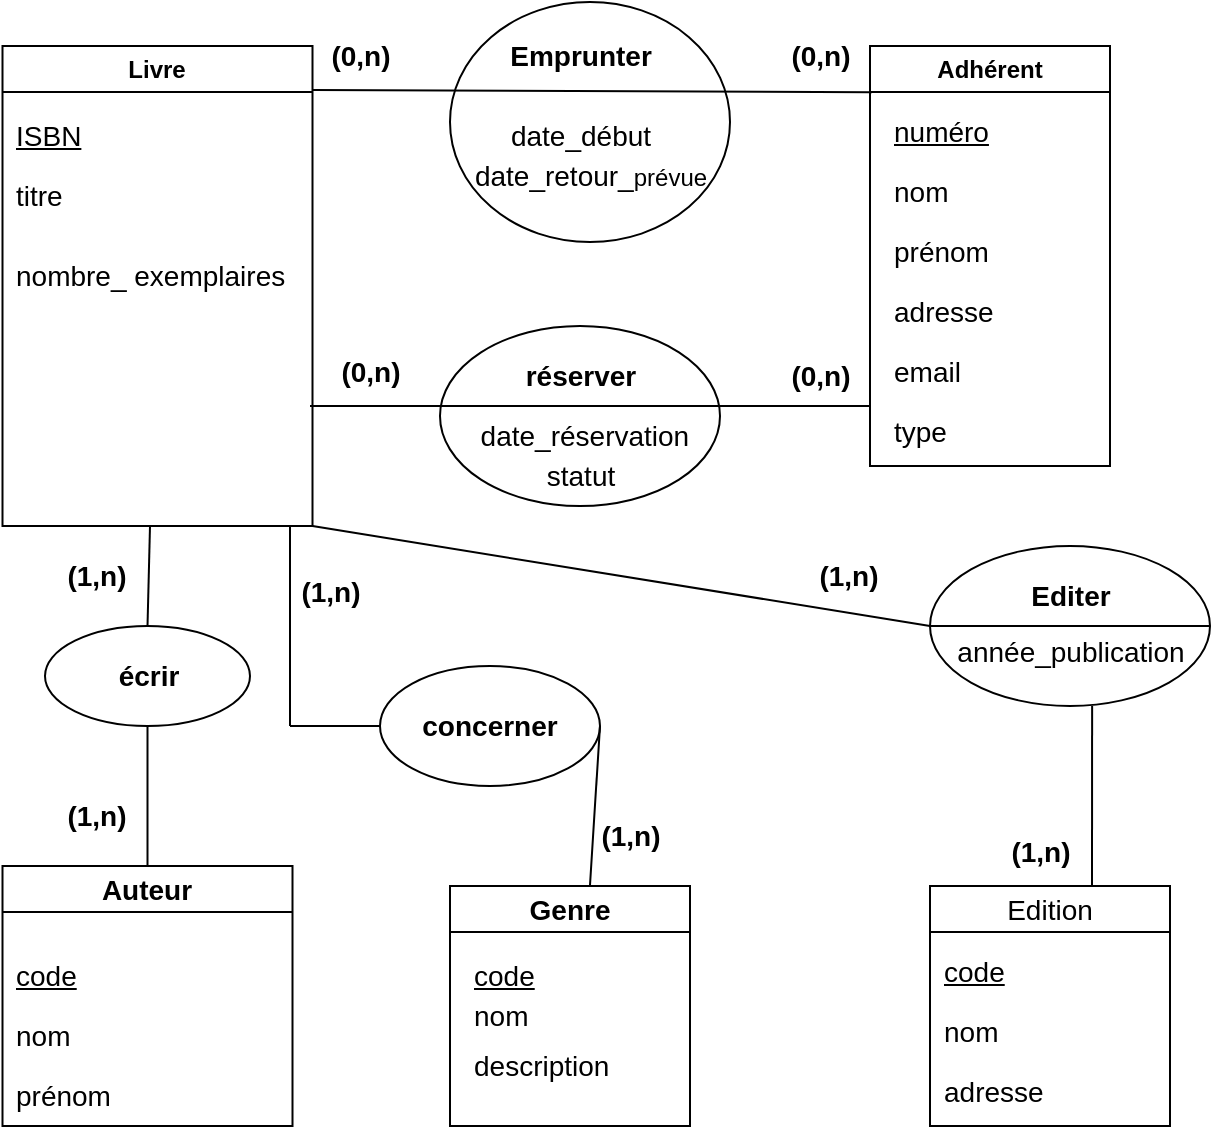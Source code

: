 <mxfile version="28.2.0">
  <diagram name="Page-1" id="H3eBibEbLKbmrt75WjiY">
    <mxGraphModel dx="786" dy="425" grid="1" gridSize="10" guides="1" tooltips="1" connect="1" arrows="1" fold="1" page="1" pageScale="1" pageWidth="827" pageHeight="1169" math="0" shadow="0">
      <root>
        <mxCell id="0" />
        <mxCell id="1" parent="0" />
        <mxCell id="hZAp_NnM1Y1J12ZBTNoi-24" value="Livre" style="swimlane;whiteSpace=wrap;html=1;align=center;labelBackgroundColor=none;rounded=0;" parent="1" vertex="1">
          <mxGeometry x="16.25" y="60" width="155" height="240" as="geometry" />
        </mxCell>
        <mxCell id="hZAp_NnM1Y1J12ZBTNoi-26" value="&lt;u style=&quot;text-wrap-mode: wrap;&quot;&gt;&lt;font style=&quot;font-size: 14px;&quot;&gt;ISBN&lt;/font&gt;&lt;/u&gt;" style="text;html=1;align=left;verticalAlign=middle;resizable=0;points=[];autosize=1;strokeColor=none;fillColor=none;labelBackgroundColor=none;rounded=0;" parent="hZAp_NnM1Y1J12ZBTNoi-24" vertex="1">
          <mxGeometry x="5" y="30" width="60" height="30" as="geometry" />
        </mxCell>
        <mxCell id="hZAp_NnM1Y1J12ZBTNoi-27" value="&lt;span style=&quot;text-wrap-mode: wrap;&quot;&gt;&lt;font style=&quot;font-size: 14px;&quot;&gt;titre&lt;/font&gt;&lt;/span&gt;" style="text;html=1;align=left;verticalAlign=middle;resizable=0;points=[];autosize=1;strokeColor=none;fillColor=none;labelBackgroundColor=none;rounded=0;" parent="hZAp_NnM1Y1J12ZBTNoi-24" vertex="1">
          <mxGeometry x="5" y="60" width="50" height="30" as="geometry" />
        </mxCell>
        <mxCell id="hZAp_NnM1Y1J12ZBTNoi-98" value="&lt;span data-end=&quot;232&quot; data-start=&quot;215&quot;&gt;&lt;font style=&quot;font-size: 14px;&quot;&gt;nombre_ exemplaires&lt;/font&gt;&lt;/span&gt;" style="text;html=1;align=left;verticalAlign=middle;resizable=0;points=[];autosize=1;strokeColor=none;fillColor=none;" parent="hZAp_NnM1Y1J12ZBTNoi-24" vertex="1">
          <mxGeometry x="5" y="100" width="160" height="30" as="geometry" />
        </mxCell>
        <mxCell id="hZAp_NnM1Y1J12ZBTNoi-30" value="Adhérent" style="swimlane;whiteSpace=wrap;html=1;labelBackgroundColor=none;rounded=0;" parent="1" vertex="1">
          <mxGeometry x="450" y="60" width="120" height="210" as="geometry" />
        </mxCell>
        <mxCell id="hZAp_NnM1Y1J12ZBTNoi-31" value="&lt;u&gt;&lt;font style=&quot;font-size: 14px;&quot;&gt;numéro&lt;/font&gt;&lt;/u&gt;" style="text;html=1;align=left;verticalAlign=middle;resizable=0;points=[];autosize=1;strokeColor=none;fillColor=none;labelBackgroundColor=none;rounded=0;" parent="hZAp_NnM1Y1J12ZBTNoi-30" vertex="1">
          <mxGeometry x="10" y="28" width="70" height="30" as="geometry" />
        </mxCell>
        <mxCell id="hZAp_NnM1Y1J12ZBTNoi-32" value="&lt;font style=&quot;font-size: 14px;&quot;&gt;nom&lt;/font&gt;" style="text;html=1;align=left;verticalAlign=middle;resizable=0;points=[];autosize=1;strokeColor=none;fillColor=none;labelBackgroundColor=none;rounded=0;" parent="hZAp_NnM1Y1J12ZBTNoi-30" vertex="1">
          <mxGeometry x="10" y="58" width="50" height="30" as="geometry" />
        </mxCell>
        <mxCell id="hZAp_NnM1Y1J12ZBTNoi-33" value="&lt;font style=&quot;font-size: 14px;&quot;&gt;prénom&lt;/font&gt;" style="text;html=1;align=left;verticalAlign=middle;resizable=0;points=[];autosize=1;strokeColor=none;fillColor=none;labelBackgroundColor=none;rounded=0;" parent="hZAp_NnM1Y1J12ZBTNoi-30" vertex="1">
          <mxGeometry x="10" y="88" width="70" height="30" as="geometry" />
        </mxCell>
        <mxCell id="hZAp_NnM1Y1J12ZBTNoi-34" value="&lt;font style=&quot;font-size: 14px;&quot;&gt;adresse&lt;/font&gt;" style="text;html=1;align=left;verticalAlign=middle;resizable=0;points=[];autosize=1;strokeColor=none;fillColor=none;labelBackgroundColor=none;rounded=0;" parent="hZAp_NnM1Y1J12ZBTNoi-30" vertex="1">
          <mxGeometry x="10" y="118" width="70" height="30" as="geometry" />
        </mxCell>
        <mxCell id="hZAp_NnM1Y1J12ZBTNoi-35" value="&lt;font style=&quot;font-size: 14px;&quot;&gt;email&lt;/font&gt;" style="text;html=1;align=left;verticalAlign=middle;resizable=0;points=[];autosize=1;strokeColor=none;fillColor=none;labelBackgroundColor=none;rounded=0;" parent="hZAp_NnM1Y1J12ZBTNoi-30" vertex="1">
          <mxGeometry x="10" y="148" width="60" height="30" as="geometry" />
        </mxCell>
        <mxCell id="hZAp_NnM1Y1J12ZBTNoi-36" value="&lt;font style=&quot;font-size: 14px;&quot;&gt;type&lt;/font&gt;" style="text;html=1;align=left;verticalAlign=middle;resizable=0;points=[];autosize=1;strokeColor=none;fillColor=none;labelBackgroundColor=none;rounded=0;" parent="hZAp_NnM1Y1J12ZBTNoi-30" vertex="1">
          <mxGeometry x="10" y="178" width="50" height="30" as="geometry" />
        </mxCell>
        <mxCell id="hZAp_NnM1Y1J12ZBTNoi-48" value="&lt;h3&gt;&lt;br&gt;&lt;/h3&gt;" style="ellipse;whiteSpace=wrap;html=1;align=center;fontStyle=2;labelPosition=center;verticalLabelPosition=middle;verticalAlign=middle;" parent="1" vertex="1">
          <mxGeometry x="240" y="38" width="140" height="120" as="geometry" />
        </mxCell>
        <mxCell id="hZAp_NnM1Y1J12ZBTNoi-61" value="" style="endArrow=none;html=1;exitX=0.02;exitY=1.067;exitDx=0;exitDy=0;exitPerimeter=0;entryX=0.008;entryY=0.11;entryDx=0;entryDy=0;entryPerimeter=0;" parent="1" source="hZAp_NnM1Y1J12ZBTNoi-67" target="hZAp_NnM1Y1J12ZBTNoi-30" edge="1">
          <mxGeometry width="50" height="50" relative="1" as="geometry">
            <mxPoint x="160" y="70" as="sourcePoint" />
            <mxPoint x="260" y="63" as="targetPoint" />
          </mxGeometry>
        </mxCell>
        <mxCell id="hZAp_NnM1Y1J12ZBTNoi-67" value="&lt;font style=&quot;font-size: 14px;&quot;&gt;&lt;b&gt;(0,n)&lt;/b&gt;&lt;/font&gt;" style="text;html=1;align=center;verticalAlign=middle;resizable=0;points=[];autosize=1;strokeColor=none;fillColor=none;" parent="1" vertex="1">
          <mxGeometry x="170" y="50" width="50" height="30" as="geometry" />
        </mxCell>
        <mxCell id="hZAp_NnM1Y1J12ZBTNoi-68" value="&lt;font style=&quot;font-size: 14px;&quot;&gt;&lt;b&gt;(0,n)&lt;/b&gt;&lt;/font&gt;" style="text;html=1;align=center;verticalAlign=middle;resizable=0;points=[];autosize=1;strokeColor=none;fillColor=none;" parent="1" vertex="1">
          <mxGeometry x="400" y="50" width="50" height="30" as="geometry" />
        </mxCell>
        <mxCell id="hZAp_NnM1Y1J12ZBTNoi-69" value="" style="ellipse;whiteSpace=wrap;html=1;" parent="1" vertex="1">
          <mxGeometry x="235" y="200" width="140" height="90" as="geometry" />
        </mxCell>
        <mxCell id="hZAp_NnM1Y1J12ZBTNoi-79" value="&lt;b style=&quot;font-size: 14px;&quot;&gt;(0,n)&lt;/b&gt;" style="text;html=1;align=center;verticalAlign=middle;resizable=0;points=[];autosize=1;strokeColor=none;fillColor=none;" parent="1" vertex="1">
          <mxGeometry x="400" y="210" width="50" height="30" as="geometry" />
        </mxCell>
        <mxCell id="hZAp_NnM1Y1J12ZBTNoi-85" value="&lt;b&gt;&lt;font style=&quot;font-size: 14px;&quot;&gt;Emprunter&lt;/font&gt;&lt;/b&gt;" style="text;html=1;align=center;verticalAlign=middle;resizable=0;points=[];autosize=1;strokeColor=none;fillColor=none;" parent="1" vertex="1">
          <mxGeometry x="260" y="50" width="90" height="30" as="geometry" />
        </mxCell>
        <mxCell id="hZAp_NnM1Y1J12ZBTNoi-86" value="&lt;font style=&quot;font-size: 14px;&quot;&gt;date_début&lt;/font&gt;" style="text;html=1;align=center;verticalAlign=middle;resizable=0;points=[];autosize=1;strokeColor=none;fillColor=none;" parent="1" vertex="1">
          <mxGeometry x="260" y="90" width="90" height="30" as="geometry" />
        </mxCell>
        <mxCell id="hZAp_NnM1Y1J12ZBTNoi-88" value="&lt;span style=&quot;text-align: left;&quot;&gt;&lt;font style=&quot;font-size: 14px;&quot;&gt;date_retour_&lt;/font&gt;&lt;/span&gt;prévue" style="text;html=1;align=center;verticalAlign=middle;resizable=0;points=[];autosize=1;strokeColor=none;fillColor=none;" parent="1" vertex="1">
          <mxGeometry x="240" y="110" width="140" height="30" as="geometry" />
        </mxCell>
        <mxCell id="hZAp_NnM1Y1J12ZBTNoi-89" value="" style="endArrow=none;html=1;rounded=0;" parent="1" edge="1">
          <mxGeometry width="50" height="50" relative="1" as="geometry">
            <mxPoint x="170" y="240" as="sourcePoint" />
            <mxPoint x="450" y="240" as="targetPoint" />
          </mxGeometry>
        </mxCell>
        <mxCell id="hZAp_NnM1Y1J12ZBTNoi-92" value="&lt;b style=&quot;font-size: 14px; text-wrap-mode: wrap;&quot;&gt;réserver&lt;/b&gt;" style="text;html=1;align=center;verticalAlign=middle;resizable=0;points=[];autosize=1;strokeColor=none;fillColor=none;" parent="1" vertex="1">
          <mxGeometry x="265" y="210" width="80" height="30" as="geometry" />
        </mxCell>
        <mxCell id="hZAp_NnM1Y1J12ZBTNoi-93" value="&lt;font style=&quot;font-size: 14px;&quot;&gt;&amp;nbsp;date_réservation&lt;/font&gt;" style="text;html=1;align=center;verticalAlign=middle;resizable=0;points=[];autosize=1;strokeColor=none;fillColor=none;" parent="1" vertex="1">
          <mxGeometry x="240" y="240" width="130" height="30" as="geometry" />
        </mxCell>
        <mxCell id="hZAp_NnM1Y1J12ZBTNoi-94" value="&lt;font style=&quot;font-size: 14px;&quot;&gt;statut&lt;/font&gt;" style="text;html=1;align=center;verticalAlign=middle;resizable=0;points=[];autosize=1;strokeColor=none;fillColor=none;" parent="1" vertex="1">
          <mxGeometry x="275" y="260" width="60" height="30" as="geometry" />
        </mxCell>
        <mxCell id="hZAp_NnM1Y1J12ZBTNoi-99" value="&lt;b style=&quot;font-size: 14px;&quot;&gt;(0,n)&lt;/b&gt;" style="text;html=1;align=center;verticalAlign=middle;resizable=0;points=[];autosize=1;strokeColor=none;fillColor=none;" parent="1" vertex="1">
          <mxGeometry x="175" y="208" width="50" height="30" as="geometry" />
        </mxCell>
        <mxCell id="hZAp_NnM1Y1J12ZBTNoi-100" value="Auteur" style="swimlane;whiteSpace=wrap;html=1;fontSize=14;" parent="1" vertex="1">
          <mxGeometry x="16.25" y="470" width="145" height="130" as="geometry" />
        </mxCell>
        <mxCell id="hZAp_NnM1Y1J12ZBTNoi-101" value="&lt;u&gt;&lt;font style=&quot;font-size: 14px;&quot;&gt;code&lt;/font&gt;&lt;/u&gt;" style="text;html=1;align=left;verticalAlign=middle;resizable=0;points=[];autosize=1;strokeColor=none;fillColor=none;" parent="hZAp_NnM1Y1J12ZBTNoi-100" vertex="1">
          <mxGeometry x="5" y="40" width="50" height="30" as="geometry" />
        </mxCell>
        <mxCell id="hZAp_NnM1Y1J12ZBTNoi-102" value="&lt;font style=&quot;font-size: 14px;&quot;&gt;nom&lt;/font&gt;" style="text;html=1;align=left;verticalAlign=middle;resizable=0;points=[];autosize=1;strokeColor=none;fillColor=none;" parent="hZAp_NnM1Y1J12ZBTNoi-100" vertex="1">
          <mxGeometry x="5" y="70" width="50" height="30" as="geometry" />
        </mxCell>
        <mxCell id="hZAp_NnM1Y1J12ZBTNoi-107" value="&lt;font style=&quot;font-size: 14px;&quot;&gt;prénom&lt;/font&gt;" style="text;html=1;align=left;verticalAlign=middle;resizable=0;points=[];autosize=1;strokeColor=none;fillColor=none;" parent="hZAp_NnM1Y1J12ZBTNoi-100" vertex="1">
          <mxGeometry x="5" y="100" width="70" height="30" as="geometry" />
        </mxCell>
        <mxCell id="hZAp_NnM1Y1J12ZBTNoi-108" value="&lt;font style=&quot;font-size: 14px;&quot;&gt;&lt;b&gt;écrir&lt;/b&gt;&lt;/font&gt;" style="ellipse;whiteSpace=wrap;html=1;" parent="1" vertex="1">
          <mxGeometry x="37.5" y="350" width="102.5" height="50" as="geometry" />
        </mxCell>
        <mxCell id="hZAp_NnM1Y1J12ZBTNoi-109" value="" style="endArrow=none;html=1;rounded=0;exitX=0.5;exitY=0;exitDx=0;exitDy=0;" parent="1" source="hZAp_NnM1Y1J12ZBTNoi-108" edge="1">
          <mxGeometry width="50" height="50" relative="1" as="geometry">
            <mxPoint x="390" y="400" as="sourcePoint" />
            <mxPoint x="90" y="300" as="targetPoint" />
          </mxGeometry>
        </mxCell>
        <mxCell id="hZAp_NnM1Y1J12ZBTNoi-110" value="" style="endArrow=none;html=1;rounded=0;exitX=0.5;exitY=0;exitDx=0;exitDy=0;entryX=0.5;entryY=1;entryDx=0;entryDy=0;" parent="1" source="hZAp_NnM1Y1J12ZBTNoi-100" target="hZAp_NnM1Y1J12ZBTNoi-108" edge="1">
          <mxGeometry width="50" height="50" relative="1" as="geometry">
            <mxPoint x="390" y="400" as="sourcePoint" />
            <mxPoint x="440" y="350" as="targetPoint" />
          </mxGeometry>
        </mxCell>
        <mxCell id="hZAp_NnM1Y1J12ZBTNoi-111" value="&lt;b style=&quot;font-size: 14px;&quot;&gt;(1,n)&lt;/b&gt;" style="text;html=1;align=center;verticalAlign=middle;resizable=0;points=[];autosize=1;strokeColor=none;fillColor=none;" parent="1" vertex="1">
          <mxGeometry x="37.5" y="310" width="50" height="30" as="geometry" />
        </mxCell>
        <mxCell id="hZAp_NnM1Y1J12ZBTNoi-112" value="&lt;b style=&quot;font-size: 14px;&quot;&gt;(1,n)&lt;/b&gt;" style="text;html=1;align=center;verticalAlign=middle;resizable=0;points=[];autosize=1;strokeColor=none;fillColor=none;" parent="1" vertex="1">
          <mxGeometry x="37.5" y="430" width="50" height="30" as="geometry" />
        </mxCell>
        <mxCell id="hZAp_NnM1Y1J12ZBTNoi-114" value="&lt;font style=&quot;font-size: 14px;&quot;&gt;Genre&lt;/font&gt;" style="swimlane;whiteSpace=wrap;html=1;" parent="1" vertex="1">
          <mxGeometry x="240" y="480" width="120" height="120" as="geometry" />
        </mxCell>
        <mxCell id="hZAp_NnM1Y1J12ZBTNoi-115" value="&lt;u&gt;&lt;font style=&quot;font-size: 14px;&quot;&gt;code&lt;/font&gt;&lt;/u&gt;" style="text;html=1;align=left;verticalAlign=middle;resizable=0;points=[];autosize=1;strokeColor=none;fillColor=none;" parent="hZAp_NnM1Y1J12ZBTNoi-114" vertex="1">
          <mxGeometry x="10" y="30" width="50" height="30" as="geometry" />
        </mxCell>
        <mxCell id="hZAp_NnM1Y1J12ZBTNoi-116" value="&lt;font style=&quot;font-size: 14px;&quot;&gt;nom&lt;/font&gt;" style="text;html=1;align=left;verticalAlign=middle;resizable=0;points=[];autosize=1;strokeColor=none;fillColor=none;" parent="hZAp_NnM1Y1J12ZBTNoi-114" vertex="1">
          <mxGeometry x="10" y="50" width="50" height="30" as="geometry" />
        </mxCell>
        <mxCell id="hZAp_NnM1Y1J12ZBTNoi-117" value="&lt;font style=&quot;font-size: 14px;&quot;&gt;description&lt;/font&gt;" style="text;html=1;align=left;verticalAlign=middle;resizable=0;points=[];autosize=1;strokeColor=none;fillColor=none;" parent="hZAp_NnM1Y1J12ZBTNoi-114" vertex="1">
          <mxGeometry x="10" y="75" width="90" height="30" as="geometry" />
        </mxCell>
        <mxCell id="hZAp_NnM1Y1J12ZBTNoi-118" value="&lt;b&gt;&lt;font style=&quot;font-size: 14px;&quot;&gt;concerner&lt;/font&gt;&lt;/b&gt;" style="ellipse;whiteSpace=wrap;html=1;" parent="1" vertex="1">
          <mxGeometry x="205" y="370" width="110" height="60" as="geometry" />
        </mxCell>
        <mxCell id="hZAp_NnM1Y1J12ZBTNoi-119" value="" style="endArrow=none;html=1;rounded=0;" parent="1" edge="1">
          <mxGeometry width="50" height="50" relative="1" as="geometry">
            <mxPoint x="160" y="400" as="sourcePoint" />
            <mxPoint x="160" y="300" as="targetPoint" />
          </mxGeometry>
        </mxCell>
        <mxCell id="hZAp_NnM1Y1J12ZBTNoi-120" value="" style="endArrow=none;html=1;rounded=0;entryX=0;entryY=0.5;entryDx=0;entryDy=0;" parent="1" target="hZAp_NnM1Y1J12ZBTNoi-118" edge="1">
          <mxGeometry width="50" height="50" relative="1" as="geometry">
            <mxPoint x="160" y="400" as="sourcePoint" />
            <mxPoint x="440" y="350" as="targetPoint" />
          </mxGeometry>
        </mxCell>
        <mxCell id="hZAp_NnM1Y1J12ZBTNoi-122" value="" style="endArrow=none;html=1;rounded=0;entryX=0.583;entryY=0;entryDx=0;entryDy=0;entryPerimeter=0;exitX=1;exitY=0.5;exitDx=0;exitDy=0;" parent="1" source="hZAp_NnM1Y1J12ZBTNoi-118" target="hZAp_NnM1Y1J12ZBTNoi-114" edge="1">
          <mxGeometry width="50" height="50" relative="1" as="geometry">
            <mxPoint x="521" y="400" as="sourcePoint" />
            <mxPoint x="520" y="460" as="targetPoint" />
          </mxGeometry>
        </mxCell>
        <mxCell id="hZAp_NnM1Y1J12ZBTNoi-123" value="&lt;b style=&quot;font-size: 14px;&quot;&gt;(1,n)&lt;/b&gt;" style="text;html=1;align=center;verticalAlign=middle;resizable=0;points=[];autosize=1;strokeColor=none;fillColor=none;" parent="1" vertex="1">
          <mxGeometry x="155" y="318" width="50" height="30" as="geometry" />
        </mxCell>
        <mxCell id="hZAp_NnM1Y1J12ZBTNoi-124" value="&lt;b style=&quot;font-size: 14px;&quot;&gt;(1,n)&lt;/b&gt;" style="text;html=1;align=center;verticalAlign=middle;resizable=0;points=[];autosize=1;strokeColor=none;fillColor=none;" parent="1" vertex="1">
          <mxGeometry x="305" y="440" width="50" height="30" as="geometry" />
        </mxCell>
        <mxCell id="hZAp_NnM1Y1J12ZBTNoi-127" value="&lt;font style=&quot;font-size: 14px; font-weight: normal;&quot;&gt;Edition&lt;/font&gt;" style="swimlane;whiteSpace=wrap;html=1;" parent="1" vertex="1">
          <mxGeometry x="480" y="480" width="120" height="120" as="geometry" />
        </mxCell>
        <mxCell id="hZAp_NnM1Y1J12ZBTNoi-129" value="&lt;font style=&quot;font-size: 14px;&quot;&gt;nom&lt;/font&gt;" style="text;html=1;align=left;verticalAlign=middle;resizable=0;points=[];autosize=1;strokeColor=none;fillColor=none;" parent="hZAp_NnM1Y1J12ZBTNoi-127" vertex="1">
          <mxGeometry x="5" y="58" width="50" height="30" as="geometry" />
        </mxCell>
        <mxCell id="hZAp_NnM1Y1J12ZBTNoi-130" value="&lt;font style=&quot;font-size: 14px;&quot;&gt;adresse&lt;/font&gt;" style="text;html=1;align=left;verticalAlign=middle;resizable=0;points=[];autosize=1;strokeColor=none;fillColor=none;" parent="hZAp_NnM1Y1J12ZBTNoi-127" vertex="1">
          <mxGeometry x="5" y="88" width="70" height="30" as="geometry" />
        </mxCell>
        <mxCell id="hZAp_NnM1Y1J12ZBTNoi-128" value="&lt;u&gt;&lt;font style=&quot;font-size: 14px;&quot;&gt;code&lt;/font&gt;&lt;/u&gt;" style="text;html=1;align=left;verticalAlign=middle;resizable=0;points=[];autosize=1;strokeColor=none;fillColor=none;" parent="hZAp_NnM1Y1J12ZBTNoi-127" vertex="1">
          <mxGeometry x="5" y="28" width="50" height="30" as="geometry" />
        </mxCell>
        <mxCell id="hZAp_NnM1Y1J12ZBTNoi-131" value="" style="ellipse;whiteSpace=wrap;html=1;" parent="1" vertex="1">
          <mxGeometry x="480" y="310" width="140" height="80" as="geometry" />
        </mxCell>
        <mxCell id="hZAp_NnM1Y1J12ZBTNoi-132" value="" style="endArrow=none;html=1;rounded=0;exitX=1;exitY=1;exitDx=0;exitDy=0;entryX=0;entryY=0.5;entryDx=0;entryDy=0;" parent="1" source="hZAp_NnM1Y1J12ZBTNoi-24" target="hZAp_NnM1Y1J12ZBTNoi-131" edge="1">
          <mxGeometry width="50" height="50" relative="1" as="geometry">
            <mxPoint x="390" y="410" as="sourcePoint" />
            <mxPoint x="440" y="360" as="targetPoint" />
          </mxGeometry>
        </mxCell>
        <mxCell id="hZAp_NnM1Y1J12ZBTNoi-133" value="" style="endArrow=none;html=1;rounded=0;entryX=1;entryY=0.5;entryDx=0;entryDy=0;exitX=0;exitY=0.5;exitDx=0;exitDy=0;" parent="1" source="hZAp_NnM1Y1J12ZBTNoi-131" target="hZAp_NnM1Y1J12ZBTNoi-131" edge="1">
          <mxGeometry width="50" height="50" relative="1" as="geometry">
            <mxPoint x="390" y="410" as="sourcePoint" />
            <mxPoint x="440" y="360" as="targetPoint" />
          </mxGeometry>
        </mxCell>
        <mxCell id="hZAp_NnM1Y1J12ZBTNoi-134" value="&lt;b&gt;&lt;font style=&quot;font-size: 14px;&quot;&gt;Editer&lt;/font&gt;&lt;/b&gt;" style="text;html=1;align=center;verticalAlign=middle;resizable=0;points=[];autosize=1;strokeColor=none;fillColor=none;" parent="1" vertex="1">
          <mxGeometry x="520" y="320" width="60" height="30" as="geometry" />
        </mxCell>
        <mxCell id="hZAp_NnM1Y1J12ZBTNoi-135" value="&lt;span style=&quot;font-size: 14px; text-align: left;&quot;&gt;année_publication&lt;/span&gt;" style="text;html=1;align=center;verticalAlign=middle;resizable=0;points=[];autosize=1;strokeColor=none;fillColor=none;" parent="1" vertex="1">
          <mxGeometry x="480" y="348" width="140" height="30" as="geometry" />
        </mxCell>
        <mxCell id="hZAp_NnM1Y1J12ZBTNoi-136" value="" style="endArrow=none;html=1;rounded=0;entryX=0.579;entryY=1;entryDx=0;entryDy=0;entryPerimeter=0;" parent="1" target="hZAp_NnM1Y1J12ZBTNoi-131" edge="1">
          <mxGeometry width="50" height="50" relative="1" as="geometry">
            <mxPoint x="561" y="480" as="sourcePoint" />
            <mxPoint x="440" y="360" as="targetPoint" />
          </mxGeometry>
        </mxCell>
        <mxCell id="hZAp_NnM1Y1J12ZBTNoi-137" value="&lt;b style=&quot;font-size: 14px;&quot;&gt;(1,n)&lt;/b&gt;" style="text;html=1;align=center;verticalAlign=middle;resizable=0;points=[];autosize=1;strokeColor=none;fillColor=none;" parent="1" vertex="1">
          <mxGeometry x="414" y="310" width="50" height="30" as="geometry" />
        </mxCell>
        <mxCell id="hZAp_NnM1Y1J12ZBTNoi-138" value="&lt;b style=&quot;font-size: 14px;&quot;&gt;(1,n)&lt;/b&gt;" style="text;html=1;align=center;verticalAlign=middle;resizable=0;points=[];autosize=1;strokeColor=none;fillColor=none;" parent="1" vertex="1">
          <mxGeometry x="510" y="448" width="50" height="30" as="geometry" />
        </mxCell>
      </root>
    </mxGraphModel>
  </diagram>
</mxfile>
